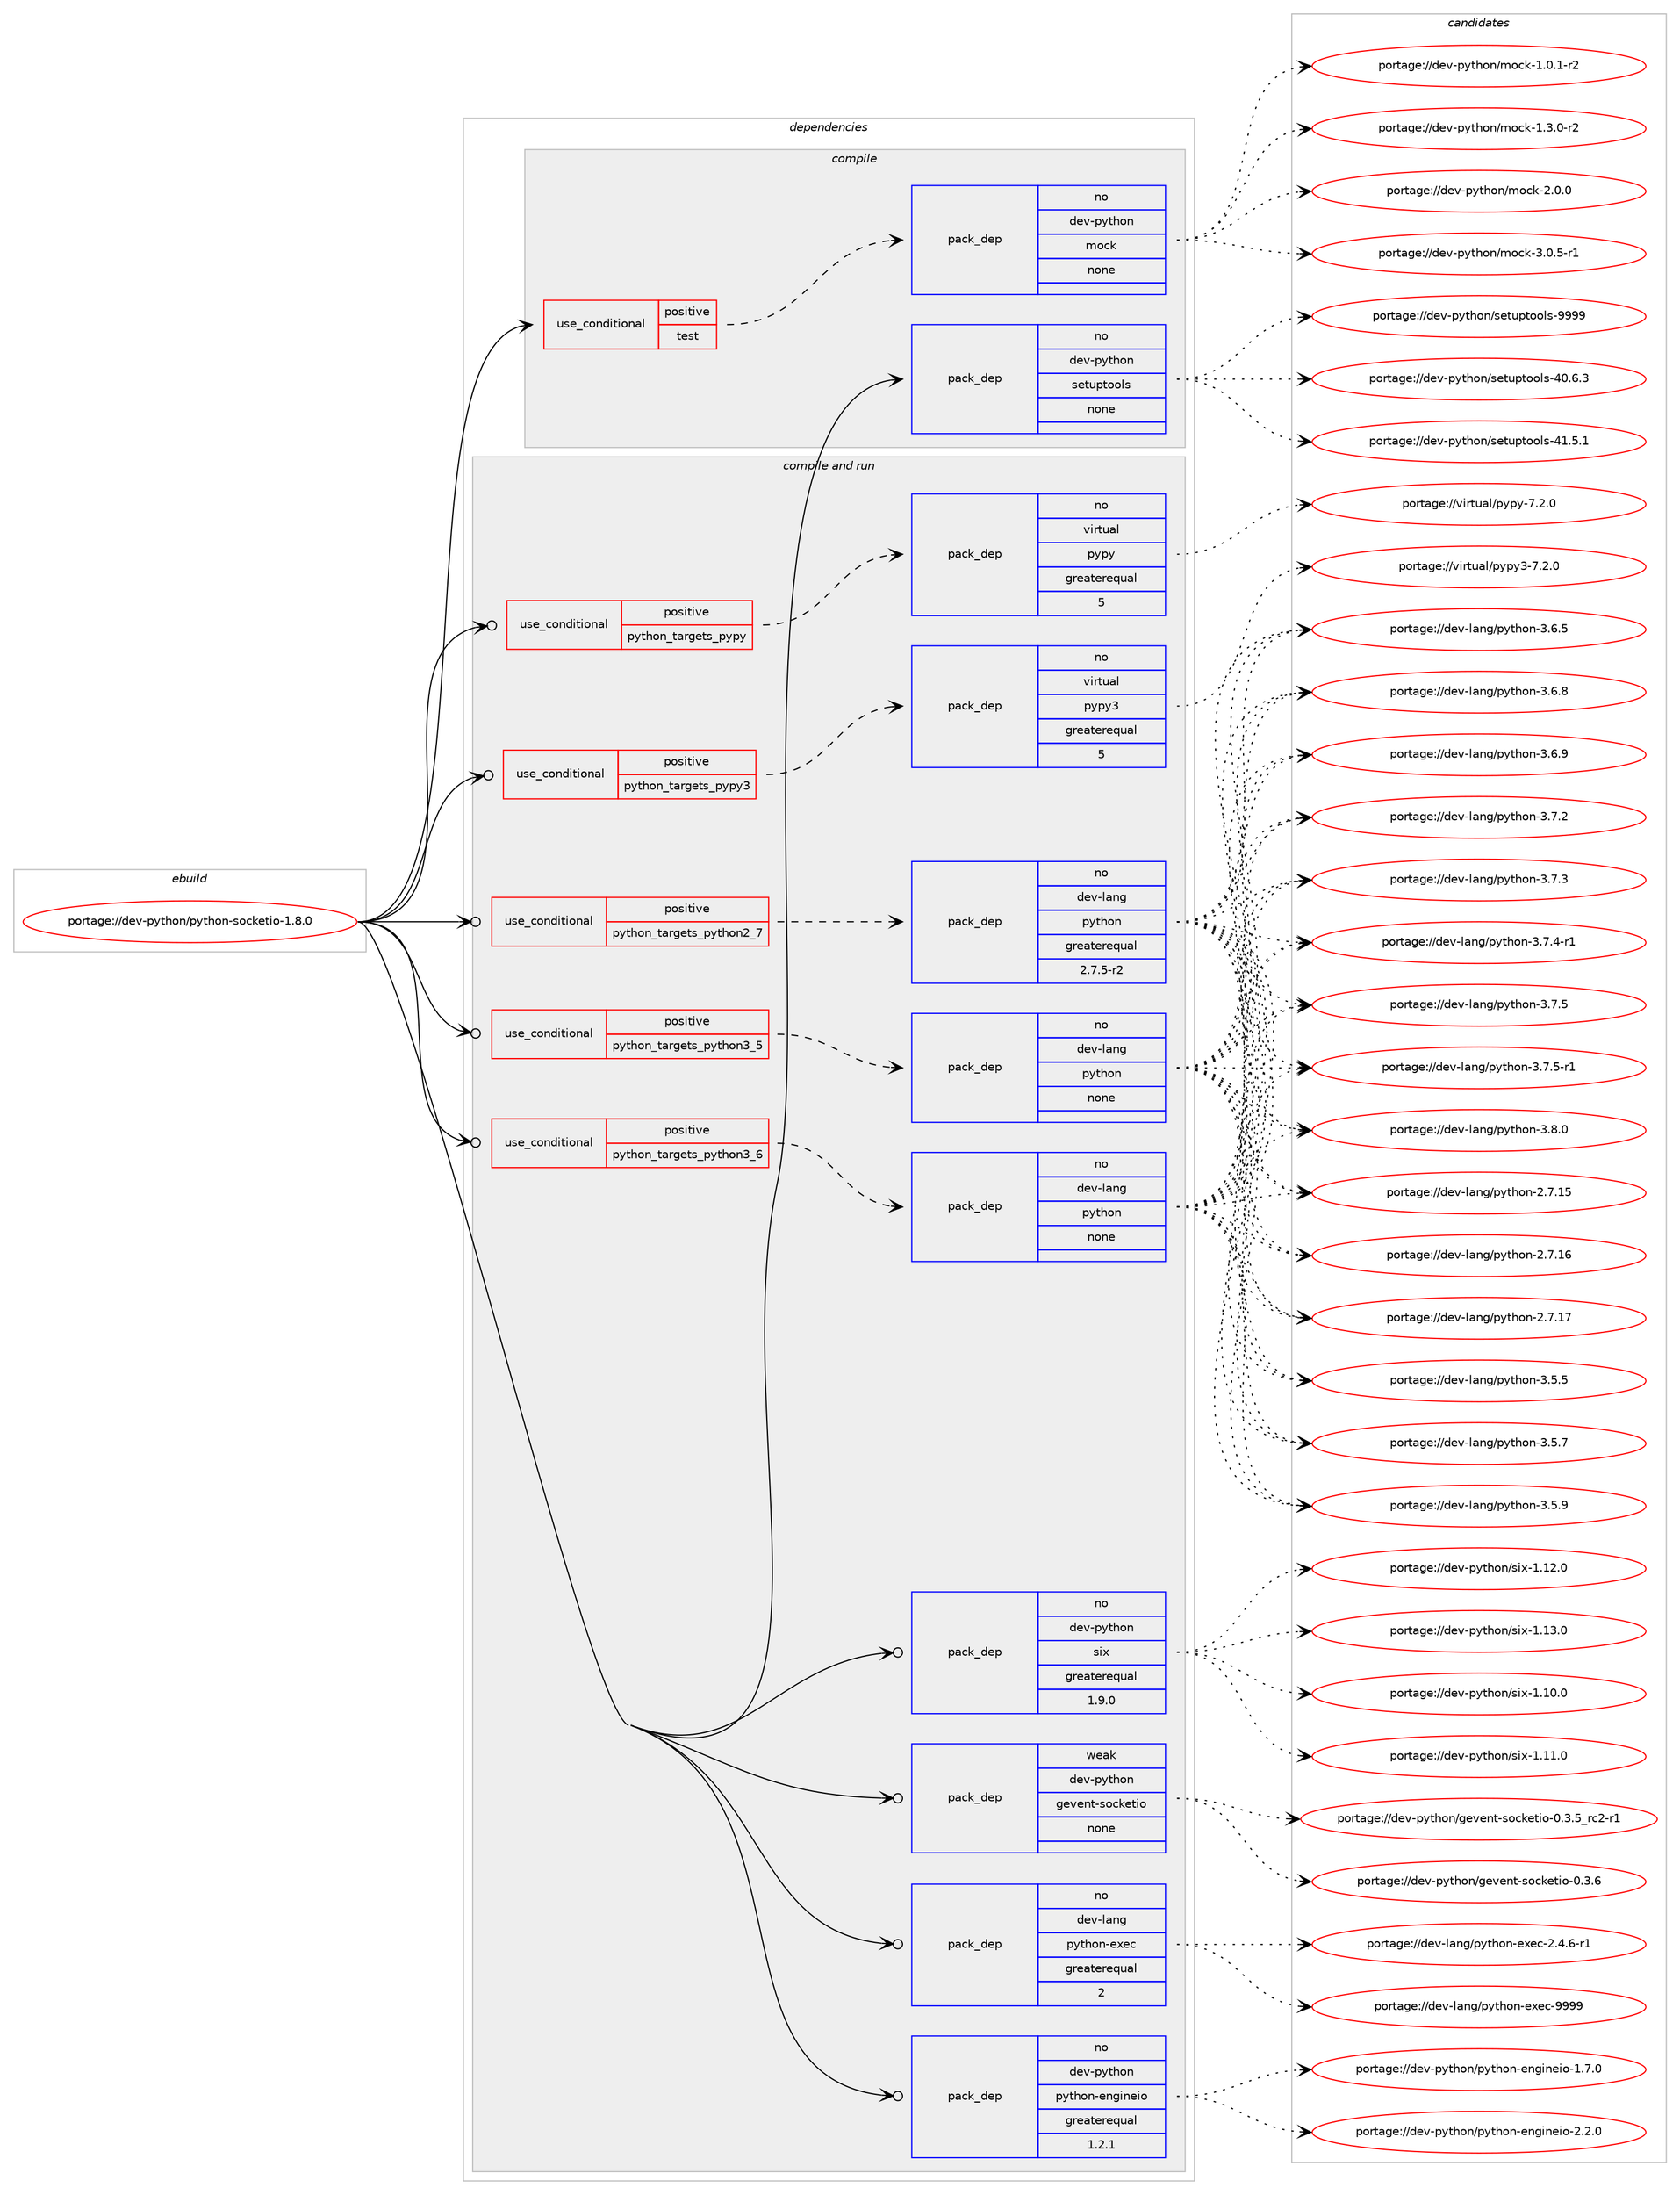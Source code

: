 digraph prolog {

# *************
# Graph options
# *************

newrank=true;
concentrate=true;
compound=true;
graph [rankdir=LR,fontname=Helvetica,fontsize=10,ranksep=1.5];#, ranksep=2.5, nodesep=0.2];
edge  [arrowhead=vee];
node  [fontname=Helvetica,fontsize=10];

# **********
# The ebuild
# **********

subgraph cluster_leftcol {
color=gray;
rank=same;
label=<<i>ebuild</i>>;
id [label="portage://dev-python/python-socketio-1.8.0", color=red, width=4, href="../dev-python/python-socketio-1.8.0.svg"];
}

# ****************
# The dependencies
# ****************

subgraph cluster_midcol {
color=gray;
label=<<i>dependencies</i>>;
subgraph cluster_compile {
fillcolor="#eeeeee";
style=filled;
label=<<i>compile</i>>;
subgraph cond37209 {
dependency167937 [label=<<TABLE BORDER="0" CELLBORDER="1" CELLSPACING="0" CELLPADDING="4"><TR><TD ROWSPAN="3" CELLPADDING="10">use_conditional</TD></TR><TR><TD>positive</TD></TR><TR><TD>test</TD></TR></TABLE>>, shape=none, color=red];
subgraph pack127335 {
dependency167938 [label=<<TABLE BORDER="0" CELLBORDER="1" CELLSPACING="0" CELLPADDING="4" WIDTH="220"><TR><TD ROWSPAN="6" CELLPADDING="30">pack_dep</TD></TR><TR><TD WIDTH="110">no</TD></TR><TR><TD>dev-python</TD></TR><TR><TD>mock</TD></TR><TR><TD>none</TD></TR><TR><TD></TD></TR></TABLE>>, shape=none, color=blue];
}
dependency167937:e -> dependency167938:w [weight=20,style="dashed",arrowhead="vee"];
}
id:e -> dependency167937:w [weight=20,style="solid",arrowhead="vee"];
subgraph pack127336 {
dependency167939 [label=<<TABLE BORDER="0" CELLBORDER="1" CELLSPACING="0" CELLPADDING="4" WIDTH="220"><TR><TD ROWSPAN="6" CELLPADDING="30">pack_dep</TD></TR><TR><TD WIDTH="110">no</TD></TR><TR><TD>dev-python</TD></TR><TR><TD>setuptools</TD></TR><TR><TD>none</TD></TR><TR><TD></TD></TR></TABLE>>, shape=none, color=blue];
}
id:e -> dependency167939:w [weight=20,style="solid",arrowhead="vee"];
}
subgraph cluster_compileandrun {
fillcolor="#eeeeee";
style=filled;
label=<<i>compile and run</i>>;
subgraph cond37210 {
dependency167940 [label=<<TABLE BORDER="0" CELLBORDER="1" CELLSPACING="0" CELLPADDING="4"><TR><TD ROWSPAN="3" CELLPADDING="10">use_conditional</TD></TR><TR><TD>positive</TD></TR><TR><TD>python_targets_pypy</TD></TR></TABLE>>, shape=none, color=red];
subgraph pack127337 {
dependency167941 [label=<<TABLE BORDER="0" CELLBORDER="1" CELLSPACING="0" CELLPADDING="4" WIDTH="220"><TR><TD ROWSPAN="6" CELLPADDING="30">pack_dep</TD></TR><TR><TD WIDTH="110">no</TD></TR><TR><TD>virtual</TD></TR><TR><TD>pypy</TD></TR><TR><TD>greaterequal</TD></TR><TR><TD>5</TD></TR></TABLE>>, shape=none, color=blue];
}
dependency167940:e -> dependency167941:w [weight=20,style="dashed",arrowhead="vee"];
}
id:e -> dependency167940:w [weight=20,style="solid",arrowhead="odotvee"];
subgraph cond37211 {
dependency167942 [label=<<TABLE BORDER="0" CELLBORDER="1" CELLSPACING="0" CELLPADDING="4"><TR><TD ROWSPAN="3" CELLPADDING="10">use_conditional</TD></TR><TR><TD>positive</TD></TR><TR><TD>python_targets_pypy3</TD></TR></TABLE>>, shape=none, color=red];
subgraph pack127338 {
dependency167943 [label=<<TABLE BORDER="0" CELLBORDER="1" CELLSPACING="0" CELLPADDING="4" WIDTH="220"><TR><TD ROWSPAN="6" CELLPADDING="30">pack_dep</TD></TR><TR><TD WIDTH="110">no</TD></TR><TR><TD>virtual</TD></TR><TR><TD>pypy3</TD></TR><TR><TD>greaterequal</TD></TR><TR><TD>5</TD></TR></TABLE>>, shape=none, color=blue];
}
dependency167942:e -> dependency167943:w [weight=20,style="dashed",arrowhead="vee"];
}
id:e -> dependency167942:w [weight=20,style="solid",arrowhead="odotvee"];
subgraph cond37212 {
dependency167944 [label=<<TABLE BORDER="0" CELLBORDER="1" CELLSPACING="0" CELLPADDING="4"><TR><TD ROWSPAN="3" CELLPADDING="10">use_conditional</TD></TR><TR><TD>positive</TD></TR><TR><TD>python_targets_python2_7</TD></TR></TABLE>>, shape=none, color=red];
subgraph pack127339 {
dependency167945 [label=<<TABLE BORDER="0" CELLBORDER="1" CELLSPACING="0" CELLPADDING="4" WIDTH="220"><TR><TD ROWSPAN="6" CELLPADDING="30">pack_dep</TD></TR><TR><TD WIDTH="110">no</TD></TR><TR><TD>dev-lang</TD></TR><TR><TD>python</TD></TR><TR><TD>greaterequal</TD></TR><TR><TD>2.7.5-r2</TD></TR></TABLE>>, shape=none, color=blue];
}
dependency167944:e -> dependency167945:w [weight=20,style="dashed",arrowhead="vee"];
}
id:e -> dependency167944:w [weight=20,style="solid",arrowhead="odotvee"];
subgraph cond37213 {
dependency167946 [label=<<TABLE BORDER="0" CELLBORDER="1" CELLSPACING="0" CELLPADDING="4"><TR><TD ROWSPAN="3" CELLPADDING="10">use_conditional</TD></TR><TR><TD>positive</TD></TR><TR><TD>python_targets_python3_5</TD></TR></TABLE>>, shape=none, color=red];
subgraph pack127340 {
dependency167947 [label=<<TABLE BORDER="0" CELLBORDER="1" CELLSPACING="0" CELLPADDING="4" WIDTH="220"><TR><TD ROWSPAN="6" CELLPADDING="30">pack_dep</TD></TR><TR><TD WIDTH="110">no</TD></TR><TR><TD>dev-lang</TD></TR><TR><TD>python</TD></TR><TR><TD>none</TD></TR><TR><TD></TD></TR></TABLE>>, shape=none, color=blue];
}
dependency167946:e -> dependency167947:w [weight=20,style="dashed",arrowhead="vee"];
}
id:e -> dependency167946:w [weight=20,style="solid",arrowhead="odotvee"];
subgraph cond37214 {
dependency167948 [label=<<TABLE BORDER="0" CELLBORDER="1" CELLSPACING="0" CELLPADDING="4"><TR><TD ROWSPAN="3" CELLPADDING="10">use_conditional</TD></TR><TR><TD>positive</TD></TR><TR><TD>python_targets_python3_6</TD></TR></TABLE>>, shape=none, color=red];
subgraph pack127341 {
dependency167949 [label=<<TABLE BORDER="0" CELLBORDER="1" CELLSPACING="0" CELLPADDING="4" WIDTH="220"><TR><TD ROWSPAN="6" CELLPADDING="30">pack_dep</TD></TR><TR><TD WIDTH="110">no</TD></TR><TR><TD>dev-lang</TD></TR><TR><TD>python</TD></TR><TR><TD>none</TD></TR><TR><TD></TD></TR></TABLE>>, shape=none, color=blue];
}
dependency167948:e -> dependency167949:w [weight=20,style="dashed",arrowhead="vee"];
}
id:e -> dependency167948:w [weight=20,style="solid",arrowhead="odotvee"];
subgraph pack127342 {
dependency167950 [label=<<TABLE BORDER="0" CELLBORDER="1" CELLSPACING="0" CELLPADDING="4" WIDTH="220"><TR><TD ROWSPAN="6" CELLPADDING="30">pack_dep</TD></TR><TR><TD WIDTH="110">no</TD></TR><TR><TD>dev-lang</TD></TR><TR><TD>python-exec</TD></TR><TR><TD>greaterequal</TD></TR><TR><TD>2</TD></TR></TABLE>>, shape=none, color=blue];
}
id:e -> dependency167950:w [weight=20,style="solid",arrowhead="odotvee"];
subgraph pack127343 {
dependency167951 [label=<<TABLE BORDER="0" CELLBORDER="1" CELLSPACING="0" CELLPADDING="4" WIDTH="220"><TR><TD ROWSPAN="6" CELLPADDING="30">pack_dep</TD></TR><TR><TD WIDTH="110">no</TD></TR><TR><TD>dev-python</TD></TR><TR><TD>python-engineio</TD></TR><TR><TD>greaterequal</TD></TR><TR><TD>1.2.1</TD></TR></TABLE>>, shape=none, color=blue];
}
id:e -> dependency167951:w [weight=20,style="solid",arrowhead="odotvee"];
subgraph pack127344 {
dependency167952 [label=<<TABLE BORDER="0" CELLBORDER="1" CELLSPACING="0" CELLPADDING="4" WIDTH="220"><TR><TD ROWSPAN="6" CELLPADDING="30">pack_dep</TD></TR><TR><TD WIDTH="110">no</TD></TR><TR><TD>dev-python</TD></TR><TR><TD>six</TD></TR><TR><TD>greaterequal</TD></TR><TR><TD>1.9.0</TD></TR></TABLE>>, shape=none, color=blue];
}
id:e -> dependency167952:w [weight=20,style="solid",arrowhead="odotvee"];
subgraph pack127345 {
dependency167953 [label=<<TABLE BORDER="0" CELLBORDER="1" CELLSPACING="0" CELLPADDING="4" WIDTH="220"><TR><TD ROWSPAN="6" CELLPADDING="30">pack_dep</TD></TR><TR><TD WIDTH="110">weak</TD></TR><TR><TD>dev-python</TD></TR><TR><TD>gevent-socketio</TD></TR><TR><TD>none</TD></TR><TR><TD></TD></TR></TABLE>>, shape=none, color=blue];
}
id:e -> dependency167953:w [weight=20,style="solid",arrowhead="odotvee"];
}
subgraph cluster_run {
fillcolor="#eeeeee";
style=filled;
label=<<i>run</i>>;
}
}

# **************
# The candidates
# **************

subgraph cluster_choices {
rank=same;
color=gray;
label=<<i>candidates</i>>;

subgraph choice127335 {
color=black;
nodesep=1;
choiceportage1001011184511212111610411111047109111991074549464846494511450 [label="portage://dev-python/mock-1.0.1-r2", color=red, width=4,href="../dev-python/mock-1.0.1-r2.svg"];
choiceportage1001011184511212111610411111047109111991074549465146484511450 [label="portage://dev-python/mock-1.3.0-r2", color=red, width=4,href="../dev-python/mock-1.3.0-r2.svg"];
choiceportage100101118451121211161041111104710911199107455046484648 [label="portage://dev-python/mock-2.0.0", color=red, width=4,href="../dev-python/mock-2.0.0.svg"];
choiceportage1001011184511212111610411111047109111991074551464846534511449 [label="portage://dev-python/mock-3.0.5-r1", color=red, width=4,href="../dev-python/mock-3.0.5-r1.svg"];
dependency167938:e -> choiceportage1001011184511212111610411111047109111991074549464846494511450:w [style=dotted,weight="100"];
dependency167938:e -> choiceportage1001011184511212111610411111047109111991074549465146484511450:w [style=dotted,weight="100"];
dependency167938:e -> choiceportage100101118451121211161041111104710911199107455046484648:w [style=dotted,weight="100"];
dependency167938:e -> choiceportage1001011184511212111610411111047109111991074551464846534511449:w [style=dotted,weight="100"];
}
subgraph choice127336 {
color=black;
nodesep=1;
choiceportage100101118451121211161041111104711510111611711211611111110811545524846544651 [label="portage://dev-python/setuptools-40.6.3", color=red, width=4,href="../dev-python/setuptools-40.6.3.svg"];
choiceportage100101118451121211161041111104711510111611711211611111110811545524946534649 [label="portage://dev-python/setuptools-41.5.1", color=red, width=4,href="../dev-python/setuptools-41.5.1.svg"];
choiceportage10010111845112121116104111110471151011161171121161111111081154557575757 [label="portage://dev-python/setuptools-9999", color=red, width=4,href="../dev-python/setuptools-9999.svg"];
dependency167939:e -> choiceportage100101118451121211161041111104711510111611711211611111110811545524846544651:w [style=dotted,weight="100"];
dependency167939:e -> choiceportage100101118451121211161041111104711510111611711211611111110811545524946534649:w [style=dotted,weight="100"];
dependency167939:e -> choiceportage10010111845112121116104111110471151011161171121161111111081154557575757:w [style=dotted,weight="100"];
}
subgraph choice127337 {
color=black;
nodesep=1;
choiceportage1181051141161179710847112121112121455546504648 [label="portage://virtual/pypy-7.2.0", color=red, width=4,href="../virtual/pypy-7.2.0.svg"];
dependency167941:e -> choiceportage1181051141161179710847112121112121455546504648:w [style=dotted,weight="100"];
}
subgraph choice127338 {
color=black;
nodesep=1;
choiceportage118105114116117971084711212111212151455546504648 [label="portage://virtual/pypy3-7.2.0", color=red, width=4,href="../virtual/pypy3-7.2.0.svg"];
dependency167943:e -> choiceportage118105114116117971084711212111212151455546504648:w [style=dotted,weight="100"];
}
subgraph choice127339 {
color=black;
nodesep=1;
choiceportage10010111845108971101034711212111610411111045504655464953 [label="portage://dev-lang/python-2.7.15", color=red, width=4,href="../dev-lang/python-2.7.15.svg"];
choiceportage10010111845108971101034711212111610411111045504655464954 [label="portage://dev-lang/python-2.7.16", color=red, width=4,href="../dev-lang/python-2.7.16.svg"];
choiceportage10010111845108971101034711212111610411111045504655464955 [label="portage://dev-lang/python-2.7.17", color=red, width=4,href="../dev-lang/python-2.7.17.svg"];
choiceportage100101118451089711010347112121116104111110455146534653 [label="portage://dev-lang/python-3.5.5", color=red, width=4,href="../dev-lang/python-3.5.5.svg"];
choiceportage100101118451089711010347112121116104111110455146534655 [label="portage://dev-lang/python-3.5.7", color=red, width=4,href="../dev-lang/python-3.5.7.svg"];
choiceportage100101118451089711010347112121116104111110455146534657 [label="portage://dev-lang/python-3.5.9", color=red, width=4,href="../dev-lang/python-3.5.9.svg"];
choiceportage100101118451089711010347112121116104111110455146544653 [label="portage://dev-lang/python-3.6.5", color=red, width=4,href="../dev-lang/python-3.6.5.svg"];
choiceportage100101118451089711010347112121116104111110455146544656 [label="portage://dev-lang/python-3.6.8", color=red, width=4,href="../dev-lang/python-3.6.8.svg"];
choiceportage100101118451089711010347112121116104111110455146544657 [label="portage://dev-lang/python-3.6.9", color=red, width=4,href="../dev-lang/python-3.6.9.svg"];
choiceportage100101118451089711010347112121116104111110455146554650 [label="portage://dev-lang/python-3.7.2", color=red, width=4,href="../dev-lang/python-3.7.2.svg"];
choiceportage100101118451089711010347112121116104111110455146554651 [label="portage://dev-lang/python-3.7.3", color=red, width=4,href="../dev-lang/python-3.7.3.svg"];
choiceportage1001011184510897110103471121211161041111104551465546524511449 [label="portage://dev-lang/python-3.7.4-r1", color=red, width=4,href="../dev-lang/python-3.7.4-r1.svg"];
choiceportage100101118451089711010347112121116104111110455146554653 [label="portage://dev-lang/python-3.7.5", color=red, width=4,href="../dev-lang/python-3.7.5.svg"];
choiceportage1001011184510897110103471121211161041111104551465546534511449 [label="portage://dev-lang/python-3.7.5-r1", color=red, width=4,href="../dev-lang/python-3.7.5-r1.svg"];
choiceportage100101118451089711010347112121116104111110455146564648 [label="portage://dev-lang/python-3.8.0", color=red, width=4,href="../dev-lang/python-3.8.0.svg"];
dependency167945:e -> choiceportage10010111845108971101034711212111610411111045504655464953:w [style=dotted,weight="100"];
dependency167945:e -> choiceportage10010111845108971101034711212111610411111045504655464954:w [style=dotted,weight="100"];
dependency167945:e -> choiceportage10010111845108971101034711212111610411111045504655464955:w [style=dotted,weight="100"];
dependency167945:e -> choiceportage100101118451089711010347112121116104111110455146534653:w [style=dotted,weight="100"];
dependency167945:e -> choiceportage100101118451089711010347112121116104111110455146534655:w [style=dotted,weight="100"];
dependency167945:e -> choiceportage100101118451089711010347112121116104111110455146534657:w [style=dotted,weight="100"];
dependency167945:e -> choiceportage100101118451089711010347112121116104111110455146544653:w [style=dotted,weight="100"];
dependency167945:e -> choiceportage100101118451089711010347112121116104111110455146544656:w [style=dotted,weight="100"];
dependency167945:e -> choiceportage100101118451089711010347112121116104111110455146544657:w [style=dotted,weight="100"];
dependency167945:e -> choiceportage100101118451089711010347112121116104111110455146554650:w [style=dotted,weight="100"];
dependency167945:e -> choiceportage100101118451089711010347112121116104111110455146554651:w [style=dotted,weight="100"];
dependency167945:e -> choiceportage1001011184510897110103471121211161041111104551465546524511449:w [style=dotted,weight="100"];
dependency167945:e -> choiceportage100101118451089711010347112121116104111110455146554653:w [style=dotted,weight="100"];
dependency167945:e -> choiceportage1001011184510897110103471121211161041111104551465546534511449:w [style=dotted,weight="100"];
dependency167945:e -> choiceportage100101118451089711010347112121116104111110455146564648:w [style=dotted,weight="100"];
}
subgraph choice127340 {
color=black;
nodesep=1;
choiceportage10010111845108971101034711212111610411111045504655464953 [label="portage://dev-lang/python-2.7.15", color=red, width=4,href="../dev-lang/python-2.7.15.svg"];
choiceportage10010111845108971101034711212111610411111045504655464954 [label="portage://dev-lang/python-2.7.16", color=red, width=4,href="../dev-lang/python-2.7.16.svg"];
choiceportage10010111845108971101034711212111610411111045504655464955 [label="portage://dev-lang/python-2.7.17", color=red, width=4,href="../dev-lang/python-2.7.17.svg"];
choiceportage100101118451089711010347112121116104111110455146534653 [label="portage://dev-lang/python-3.5.5", color=red, width=4,href="../dev-lang/python-3.5.5.svg"];
choiceportage100101118451089711010347112121116104111110455146534655 [label="portage://dev-lang/python-3.5.7", color=red, width=4,href="../dev-lang/python-3.5.7.svg"];
choiceportage100101118451089711010347112121116104111110455146534657 [label="portage://dev-lang/python-3.5.9", color=red, width=4,href="../dev-lang/python-3.5.9.svg"];
choiceportage100101118451089711010347112121116104111110455146544653 [label="portage://dev-lang/python-3.6.5", color=red, width=4,href="../dev-lang/python-3.6.5.svg"];
choiceportage100101118451089711010347112121116104111110455146544656 [label="portage://dev-lang/python-3.6.8", color=red, width=4,href="../dev-lang/python-3.6.8.svg"];
choiceportage100101118451089711010347112121116104111110455146544657 [label="portage://dev-lang/python-3.6.9", color=red, width=4,href="../dev-lang/python-3.6.9.svg"];
choiceportage100101118451089711010347112121116104111110455146554650 [label="portage://dev-lang/python-3.7.2", color=red, width=4,href="../dev-lang/python-3.7.2.svg"];
choiceportage100101118451089711010347112121116104111110455146554651 [label="portage://dev-lang/python-3.7.3", color=red, width=4,href="../dev-lang/python-3.7.3.svg"];
choiceportage1001011184510897110103471121211161041111104551465546524511449 [label="portage://dev-lang/python-3.7.4-r1", color=red, width=4,href="../dev-lang/python-3.7.4-r1.svg"];
choiceportage100101118451089711010347112121116104111110455146554653 [label="portage://dev-lang/python-3.7.5", color=red, width=4,href="../dev-lang/python-3.7.5.svg"];
choiceportage1001011184510897110103471121211161041111104551465546534511449 [label="portage://dev-lang/python-3.7.5-r1", color=red, width=4,href="../dev-lang/python-3.7.5-r1.svg"];
choiceportage100101118451089711010347112121116104111110455146564648 [label="portage://dev-lang/python-3.8.0", color=red, width=4,href="../dev-lang/python-3.8.0.svg"];
dependency167947:e -> choiceportage10010111845108971101034711212111610411111045504655464953:w [style=dotted,weight="100"];
dependency167947:e -> choiceportage10010111845108971101034711212111610411111045504655464954:w [style=dotted,weight="100"];
dependency167947:e -> choiceportage10010111845108971101034711212111610411111045504655464955:w [style=dotted,weight="100"];
dependency167947:e -> choiceportage100101118451089711010347112121116104111110455146534653:w [style=dotted,weight="100"];
dependency167947:e -> choiceportage100101118451089711010347112121116104111110455146534655:w [style=dotted,weight="100"];
dependency167947:e -> choiceportage100101118451089711010347112121116104111110455146534657:w [style=dotted,weight="100"];
dependency167947:e -> choiceportage100101118451089711010347112121116104111110455146544653:w [style=dotted,weight="100"];
dependency167947:e -> choiceportage100101118451089711010347112121116104111110455146544656:w [style=dotted,weight="100"];
dependency167947:e -> choiceportage100101118451089711010347112121116104111110455146544657:w [style=dotted,weight="100"];
dependency167947:e -> choiceportage100101118451089711010347112121116104111110455146554650:w [style=dotted,weight="100"];
dependency167947:e -> choiceportage100101118451089711010347112121116104111110455146554651:w [style=dotted,weight="100"];
dependency167947:e -> choiceportage1001011184510897110103471121211161041111104551465546524511449:w [style=dotted,weight="100"];
dependency167947:e -> choiceportage100101118451089711010347112121116104111110455146554653:w [style=dotted,weight="100"];
dependency167947:e -> choiceportage1001011184510897110103471121211161041111104551465546534511449:w [style=dotted,weight="100"];
dependency167947:e -> choiceportage100101118451089711010347112121116104111110455146564648:w [style=dotted,weight="100"];
}
subgraph choice127341 {
color=black;
nodesep=1;
choiceportage10010111845108971101034711212111610411111045504655464953 [label="portage://dev-lang/python-2.7.15", color=red, width=4,href="../dev-lang/python-2.7.15.svg"];
choiceportage10010111845108971101034711212111610411111045504655464954 [label="portage://dev-lang/python-2.7.16", color=red, width=4,href="../dev-lang/python-2.7.16.svg"];
choiceportage10010111845108971101034711212111610411111045504655464955 [label="portage://dev-lang/python-2.7.17", color=red, width=4,href="../dev-lang/python-2.7.17.svg"];
choiceportage100101118451089711010347112121116104111110455146534653 [label="portage://dev-lang/python-3.5.5", color=red, width=4,href="../dev-lang/python-3.5.5.svg"];
choiceportage100101118451089711010347112121116104111110455146534655 [label="portage://dev-lang/python-3.5.7", color=red, width=4,href="../dev-lang/python-3.5.7.svg"];
choiceportage100101118451089711010347112121116104111110455146534657 [label="portage://dev-lang/python-3.5.9", color=red, width=4,href="../dev-lang/python-3.5.9.svg"];
choiceportage100101118451089711010347112121116104111110455146544653 [label="portage://dev-lang/python-3.6.5", color=red, width=4,href="../dev-lang/python-3.6.5.svg"];
choiceportage100101118451089711010347112121116104111110455146544656 [label="portage://dev-lang/python-3.6.8", color=red, width=4,href="../dev-lang/python-3.6.8.svg"];
choiceportage100101118451089711010347112121116104111110455146544657 [label="portage://dev-lang/python-3.6.9", color=red, width=4,href="../dev-lang/python-3.6.9.svg"];
choiceportage100101118451089711010347112121116104111110455146554650 [label="portage://dev-lang/python-3.7.2", color=red, width=4,href="../dev-lang/python-3.7.2.svg"];
choiceportage100101118451089711010347112121116104111110455146554651 [label="portage://dev-lang/python-3.7.3", color=red, width=4,href="../dev-lang/python-3.7.3.svg"];
choiceportage1001011184510897110103471121211161041111104551465546524511449 [label="portage://dev-lang/python-3.7.4-r1", color=red, width=4,href="../dev-lang/python-3.7.4-r1.svg"];
choiceportage100101118451089711010347112121116104111110455146554653 [label="portage://dev-lang/python-3.7.5", color=red, width=4,href="../dev-lang/python-3.7.5.svg"];
choiceportage1001011184510897110103471121211161041111104551465546534511449 [label="portage://dev-lang/python-3.7.5-r1", color=red, width=4,href="../dev-lang/python-3.7.5-r1.svg"];
choiceportage100101118451089711010347112121116104111110455146564648 [label="portage://dev-lang/python-3.8.0", color=red, width=4,href="../dev-lang/python-3.8.0.svg"];
dependency167949:e -> choiceportage10010111845108971101034711212111610411111045504655464953:w [style=dotted,weight="100"];
dependency167949:e -> choiceportage10010111845108971101034711212111610411111045504655464954:w [style=dotted,weight="100"];
dependency167949:e -> choiceportage10010111845108971101034711212111610411111045504655464955:w [style=dotted,weight="100"];
dependency167949:e -> choiceportage100101118451089711010347112121116104111110455146534653:w [style=dotted,weight="100"];
dependency167949:e -> choiceportage100101118451089711010347112121116104111110455146534655:w [style=dotted,weight="100"];
dependency167949:e -> choiceportage100101118451089711010347112121116104111110455146534657:w [style=dotted,weight="100"];
dependency167949:e -> choiceportage100101118451089711010347112121116104111110455146544653:w [style=dotted,weight="100"];
dependency167949:e -> choiceportage100101118451089711010347112121116104111110455146544656:w [style=dotted,weight="100"];
dependency167949:e -> choiceportage100101118451089711010347112121116104111110455146544657:w [style=dotted,weight="100"];
dependency167949:e -> choiceportage100101118451089711010347112121116104111110455146554650:w [style=dotted,weight="100"];
dependency167949:e -> choiceportage100101118451089711010347112121116104111110455146554651:w [style=dotted,weight="100"];
dependency167949:e -> choiceportage1001011184510897110103471121211161041111104551465546524511449:w [style=dotted,weight="100"];
dependency167949:e -> choiceportage100101118451089711010347112121116104111110455146554653:w [style=dotted,weight="100"];
dependency167949:e -> choiceportage1001011184510897110103471121211161041111104551465546534511449:w [style=dotted,weight="100"];
dependency167949:e -> choiceportage100101118451089711010347112121116104111110455146564648:w [style=dotted,weight="100"];
}
subgraph choice127342 {
color=black;
nodesep=1;
choiceportage10010111845108971101034711212111610411111045101120101994550465246544511449 [label="portage://dev-lang/python-exec-2.4.6-r1", color=red, width=4,href="../dev-lang/python-exec-2.4.6-r1.svg"];
choiceportage10010111845108971101034711212111610411111045101120101994557575757 [label="portage://dev-lang/python-exec-9999", color=red, width=4,href="../dev-lang/python-exec-9999.svg"];
dependency167950:e -> choiceportage10010111845108971101034711212111610411111045101120101994550465246544511449:w [style=dotted,weight="100"];
dependency167950:e -> choiceportage10010111845108971101034711212111610411111045101120101994557575757:w [style=dotted,weight="100"];
}
subgraph choice127343 {
color=black;
nodesep=1;
choiceportage100101118451121211161041111104711212111610411111045101110103105110101105111454946554648 [label="portage://dev-python/python-engineio-1.7.0", color=red, width=4,href="../dev-python/python-engineio-1.7.0.svg"];
choiceportage100101118451121211161041111104711212111610411111045101110103105110101105111455046504648 [label="portage://dev-python/python-engineio-2.2.0", color=red, width=4,href="../dev-python/python-engineio-2.2.0.svg"];
dependency167951:e -> choiceportage100101118451121211161041111104711212111610411111045101110103105110101105111454946554648:w [style=dotted,weight="100"];
dependency167951:e -> choiceportage100101118451121211161041111104711212111610411111045101110103105110101105111455046504648:w [style=dotted,weight="100"];
}
subgraph choice127344 {
color=black;
nodesep=1;
choiceportage100101118451121211161041111104711510512045494649484648 [label="portage://dev-python/six-1.10.0", color=red, width=4,href="../dev-python/six-1.10.0.svg"];
choiceportage100101118451121211161041111104711510512045494649494648 [label="portage://dev-python/six-1.11.0", color=red, width=4,href="../dev-python/six-1.11.0.svg"];
choiceportage100101118451121211161041111104711510512045494649504648 [label="portage://dev-python/six-1.12.0", color=red, width=4,href="../dev-python/six-1.12.0.svg"];
choiceportage100101118451121211161041111104711510512045494649514648 [label="portage://dev-python/six-1.13.0", color=red, width=4,href="../dev-python/six-1.13.0.svg"];
dependency167952:e -> choiceportage100101118451121211161041111104711510512045494649484648:w [style=dotted,weight="100"];
dependency167952:e -> choiceportage100101118451121211161041111104711510512045494649494648:w [style=dotted,weight="100"];
dependency167952:e -> choiceportage100101118451121211161041111104711510512045494649504648:w [style=dotted,weight="100"];
dependency167952:e -> choiceportage100101118451121211161041111104711510512045494649514648:w [style=dotted,weight="100"];
}
subgraph choice127345 {
color=black;
nodesep=1;
choiceportage100101118451121211161041111104710310111810111011645115111991071011161051114548465146539511499504511449 [label="portage://dev-python/gevent-socketio-0.3.5_rc2-r1", color=red, width=4,href="../dev-python/gevent-socketio-0.3.5_rc2-r1.svg"];
choiceportage10010111845112121116104111110471031011181011101164511511199107101116105111454846514654 [label="portage://dev-python/gevent-socketio-0.3.6", color=red, width=4,href="../dev-python/gevent-socketio-0.3.6.svg"];
dependency167953:e -> choiceportage100101118451121211161041111104710310111810111011645115111991071011161051114548465146539511499504511449:w [style=dotted,weight="100"];
dependency167953:e -> choiceportage10010111845112121116104111110471031011181011101164511511199107101116105111454846514654:w [style=dotted,weight="100"];
}
}

}
